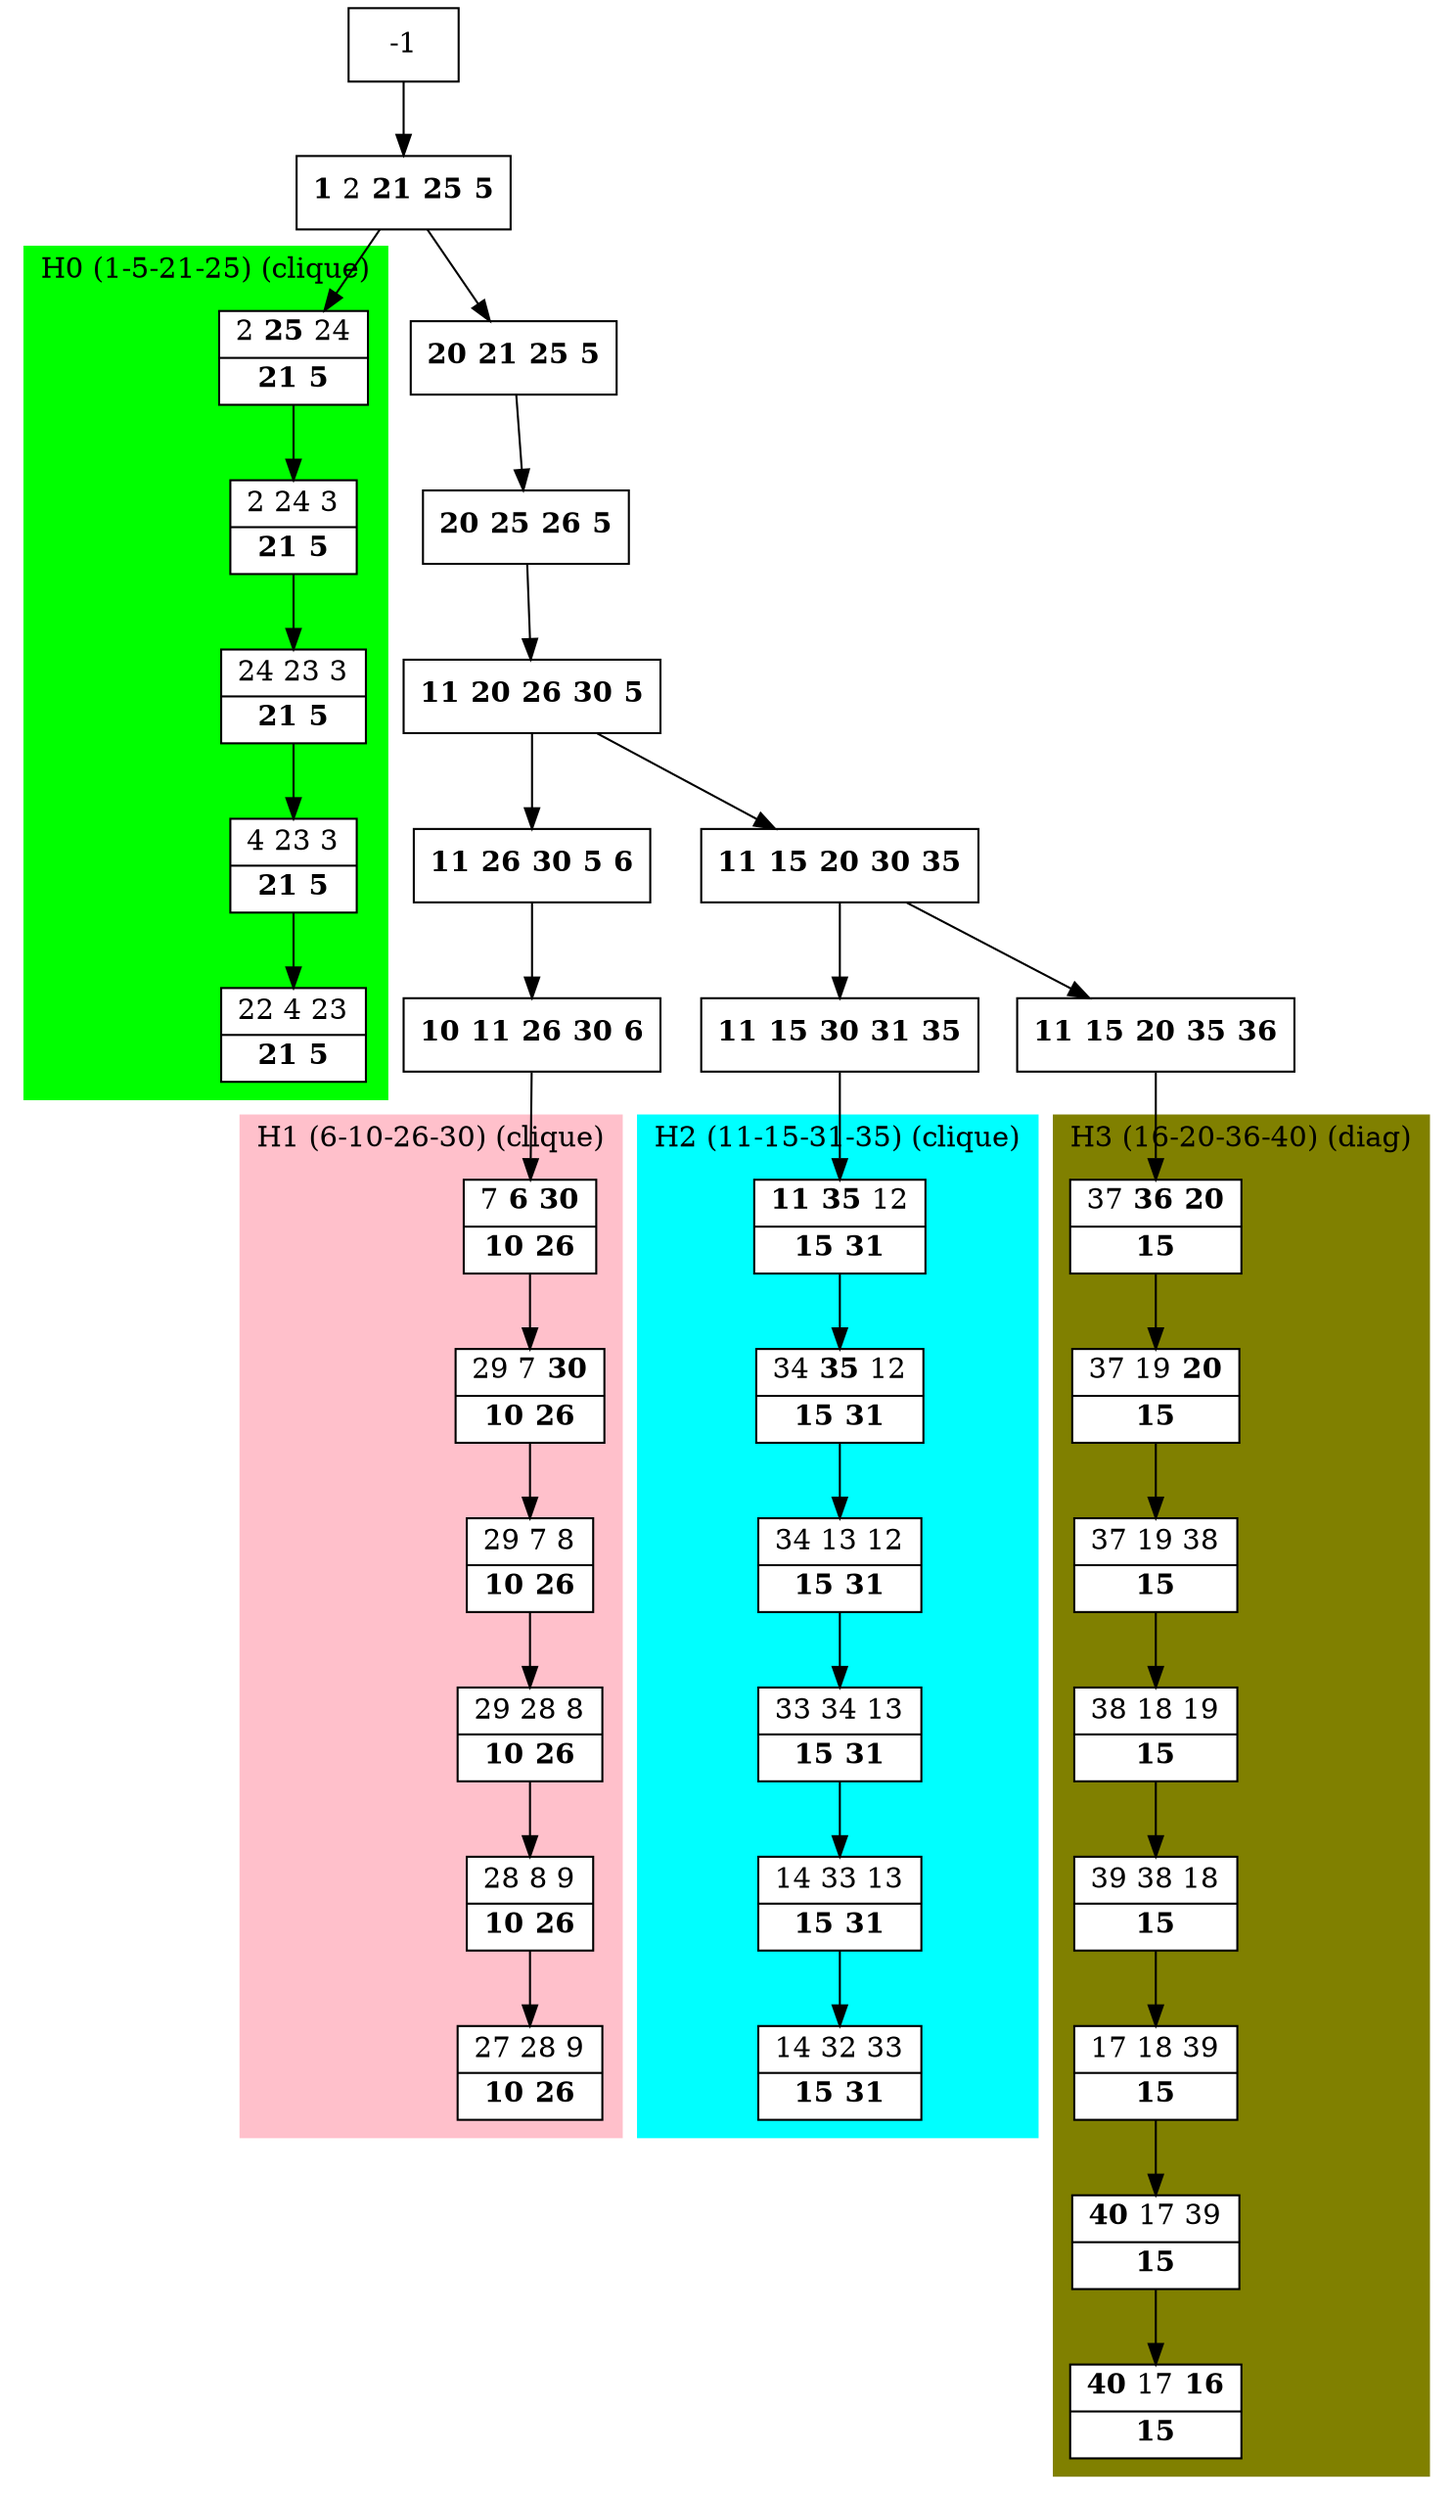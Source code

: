 digraph G {
    node [shape=box];
    subgraph cluster0 {
        node [style=filled,fillcolor=white];
        labeljust="l";
        style=filled;
        color=lime;
        H0_1 -> H0_2 -> H0_3 -> H0_4 -> H0_5;
        label="H0 (1-5-21-25) (clique)";
    }
    subgraph cluster1 {
        node [style=filled,fillcolor=white];
        labeljust="l";
        style=filled;
        color=pink;
        H1_0 -> H1_1 -> H1_2 -> H1_3 -> H1_4 -> H1_5;
        label="H1 (6-10-26-30) (clique)";
    }
    subgraph cluster2 {
        node [style=filled,fillcolor=white];
        labeljust="l";
        style=filled;
        color=cyan;
        H2_0 -> H2_1 -> H2_2 -> H2_3 -> H2_4 -> H2_5;
        label="H2 (11-15-31-35) (clique)";
    }
    subgraph cluster3 {
        node [style=filled,fillcolor=white];
        labeljust="l";
        style=filled;
        color=olive;
        H3_7 -> H3_6 -> H3_5 -> H3_4 -> H3_3 -> H3_2 -> H3_1 -> H3_0;
        label="H3 (16-20-36-40) (diag)";
    }
     1 [shape=record,label= <{ <b>1</b> 2 <b>21</b> <b>25</b> <b>5</b>}> ];
     -1  ->  1;
     H0_1 [shape=record,label= <{ 2 <b>25</b> 24|  <b>21</b> <b>5</b>}> ];
     1  ->  H0_1;
     H0_2 [shape=record,label= <{ 2 24 3|  <b>21</b> <b>5</b>}> ];
     H0_3 [shape=record,label= <{ 24 23 3|  <b>21</b> <b>5</b>}> ];
     H0_4 [shape=record,label= <{ 4 23 3|  <b>21</b> <b>5</b>}> ];
     H0_5 [shape=record,label= <{ 22 4 23|  <b>21</b> <b>5</b>}> ];
     28 [shape=record,label= <{ <b>20</b> <b>21</b> <b>25</b> <b>5</b>}> ];
     1  ->  28;
     27 [shape=record,label= <{ <b>20</b> <b>25</b> <b>26</b> <b>5</b>}> ];
     28  ->  27;
     17 [shape=record,label= <{ <b>11</b> <b>20</b> <b>26</b> <b>30</b> <b>5</b>}> ];
     27  ->  17;
     9 [shape=record,label= <{ <b>11</b> <b>26</b> <b>30</b> <b>5</b> <b>6</b>}> ];
     17  ->  9;
     10 [shape=record,label= <{ <b>10</b> <b>11</b> <b>26</b> <b>30</b> <b>6</b>}> ];
     9  ->  10;
     H1_0 [shape=record,label= <{ 7 <b>6</b> <b>30</b>|  <b>10</b> <b>26</b>}> ];
     10  ->  H1_0;
     H1_1 [shape=record,label= <{ 29 7 <b>30</b>|  <b>10</b> <b>26</b>}> ];
     H1_2 [shape=record,label= <{ 29 7 8|  <b>10</b> <b>26</b>}> ];
     H1_3 [shape=record,label= <{ 29 28 8|  <b>10</b> <b>26</b>}> ];
     H1_4 [shape=record,label= <{ 28 8 9|  <b>10</b> <b>26</b>}> ];
     H1_5 [shape=record,label= <{ 27 28 9|  <b>10</b> <b>26</b>}> ];
     18 [shape=record,label= <{ <b>11</b> <b>15</b> <b>20</b> <b>30</b> <b>35</b>}> ];
     17  ->  18;
     19 [shape=record,label= <{ <b>11</b> <b>15</b> <b>30</b> <b>31</b> <b>35</b>}> ];
     18  ->  19;
     H2_0 [shape=record,label= <{ <b>11</b> <b>35</b> 12|  <b>15</b> <b>31</b>}> ];
     19  ->  H2_0;
     H2_1 [shape=record,label= <{ 34 <b>35</b> 12|  <b>15</b> <b>31</b>}> ];
     H2_2 [shape=record,label= <{ 34 13 12|  <b>15</b> <b>31</b>}> ];
     H2_3 [shape=record,label= <{ 33 34 13|  <b>15</b> <b>31</b>}> ];
     H2_4 [shape=record,label= <{ 14 33 13|  <b>15</b> <b>31</b>}> ];
     H2_5 [shape=record,label= <{ 14 32 33|  <b>15</b> <b>31</b>}> ];
     25 [shape=record,label= <{ <b>11</b> <b>15</b> <b>20</b> <b>35</b> <b>36</b>}> ];
     18  ->  25;
     H3_7 [shape=record,label= <{ 37 <b>36</b> <b>20</b>|  <b>15</b>}> ];
     25  ->  H3_7;
     H3_6 [shape=record,label= <{ 37 19 <b>20</b>|  <b>15</b>}> ];
     H3_5 [shape=record,label= <{ 37 19 38|  <b>15</b>}> ];
     H3_4 [shape=record,label= <{ 38 18 19|  <b>15</b>}> ];
     H3_3 [shape=record,label= <{ 39 38 18|  <b>15</b>}> ];
     H3_2 [shape=record,label= <{ 17 18 39|  <b>15</b>}> ];
     H3_1 [shape=record,label= <{ <b>40</b> 17 39|  <b>15</b>}> ];
     H3_0 [shape=record,label= <{ <b>40</b> 17 <b>16</b>|  <b>15</b>}> ];
}
